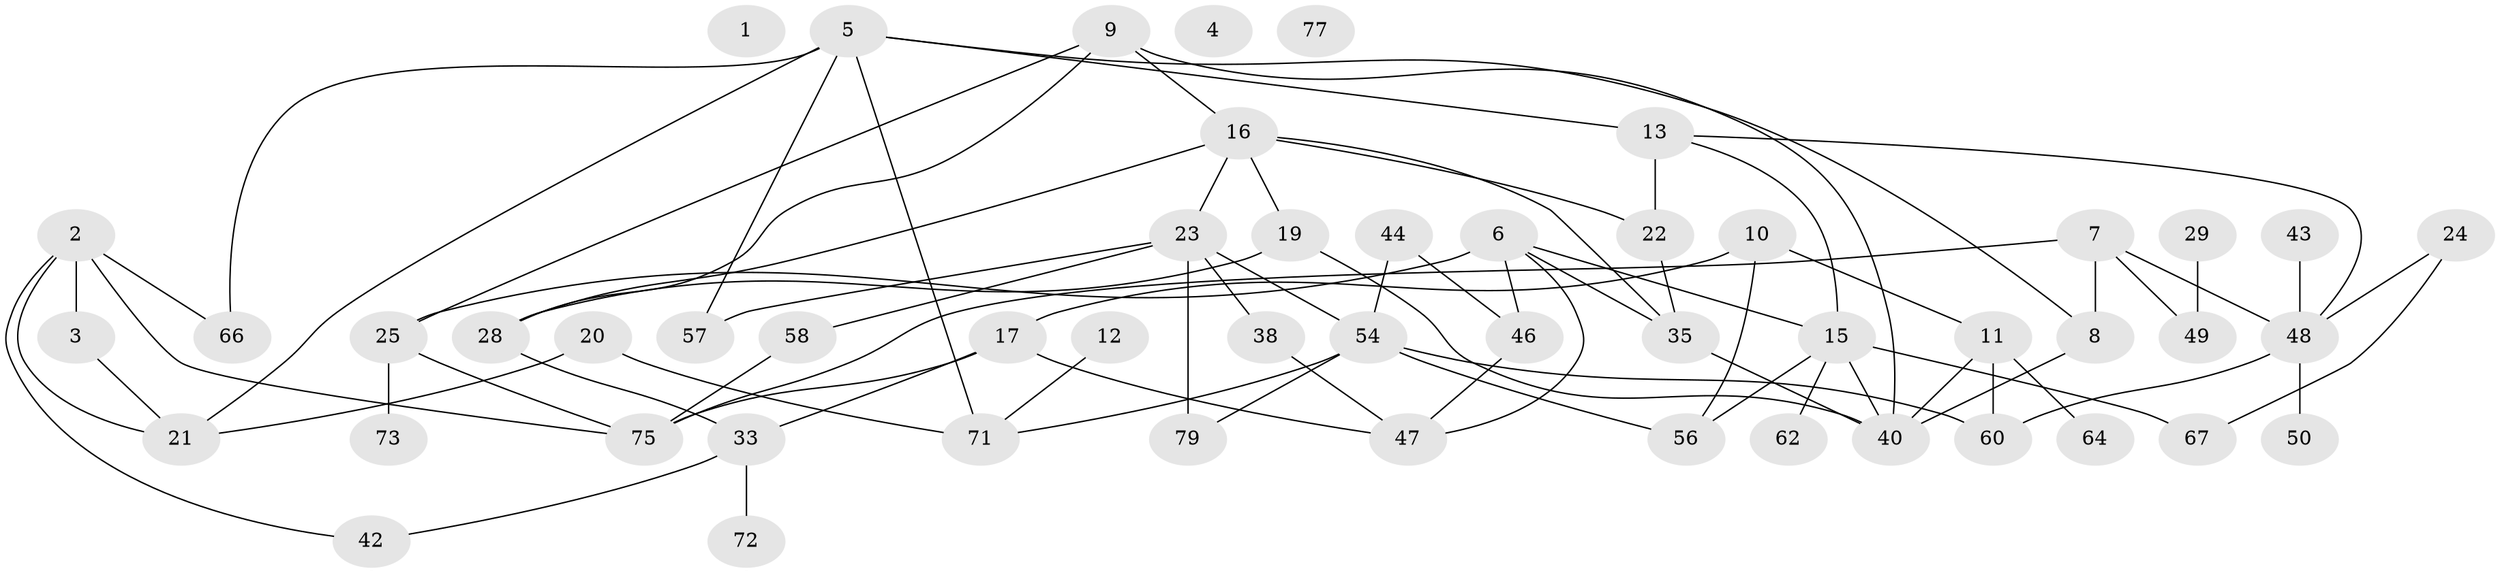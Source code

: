 // Generated by graph-tools (version 1.1) at 2025/23/03/03/25 07:23:28]
// undirected, 52 vertices, 79 edges
graph export_dot {
graph [start="1"]
  node [color=gray90,style=filled];
  1;
  2 [super="+59"];
  3 [super="+69"];
  4;
  5 [super="+14"];
  6 [super="+30"];
  7 [super="+18"];
  8;
  9 [super="+31"];
  10 [super="+34"];
  11 [super="+32"];
  12;
  13 [super="+52"];
  15 [super="+26"];
  16 [super="+27"];
  17 [super="+83"];
  19 [super="+41"];
  20 [super="+36"];
  21;
  22 [super="+39"];
  23 [super="+68"];
  24;
  25 [super="+53"];
  28 [super="+37"];
  29 [super="+51"];
  33 [super="+82"];
  35 [super="+70"];
  38;
  40 [super="+74"];
  42 [super="+45"];
  43;
  44;
  46 [super="+55"];
  47 [super="+63"];
  48 [super="+80"];
  49;
  50;
  54 [super="+61"];
  56;
  57;
  58;
  60 [super="+78"];
  62 [super="+65"];
  64;
  66;
  67;
  71;
  72;
  73;
  75 [super="+76"];
  77;
  79 [super="+81"];
  2 -- 75;
  2 -- 3;
  2 -- 66;
  2 -- 21;
  2 -- 42;
  3 -- 21;
  5 -- 8;
  5 -- 13;
  5 -- 66;
  5 -- 21;
  5 -- 71;
  5 -- 57;
  6 -- 25;
  6 -- 35;
  6 -- 46;
  6 -- 15;
  6 -- 47;
  7 -- 8;
  7 -- 49;
  7 -- 48;
  7 -- 75;
  8 -- 40;
  9 -- 16;
  9 -- 28;
  9 -- 40;
  9 -- 25;
  10 -- 17;
  10 -- 56;
  10 -- 11;
  11 -- 60 [weight=2];
  11 -- 64;
  11 -- 40;
  12 -- 71;
  13 -- 48;
  13 -- 22 [weight=2];
  13 -- 15;
  15 -- 56;
  15 -- 67;
  15 -- 62;
  15 -- 40;
  16 -- 23;
  16 -- 28;
  16 -- 22;
  16 -- 35;
  16 -- 19;
  17 -- 75;
  17 -- 33;
  17 -- 47;
  19 -- 40;
  19 -- 28;
  20 -- 21;
  20 -- 71;
  22 -- 35;
  23 -- 38;
  23 -- 58;
  23 -- 54;
  23 -- 57;
  23 -- 79 [weight=2];
  24 -- 67;
  24 -- 48;
  25 -- 73;
  25 -- 75;
  28 -- 33;
  29 -- 49 [weight=2];
  33 -- 72;
  33 -- 42;
  35 -- 40;
  38 -- 47;
  43 -- 48;
  44 -- 54;
  44 -- 46;
  46 -- 47;
  48 -- 50;
  48 -- 60;
  54 -- 56;
  54 -- 71;
  54 -- 79;
  54 -- 60;
  58 -- 75;
}
